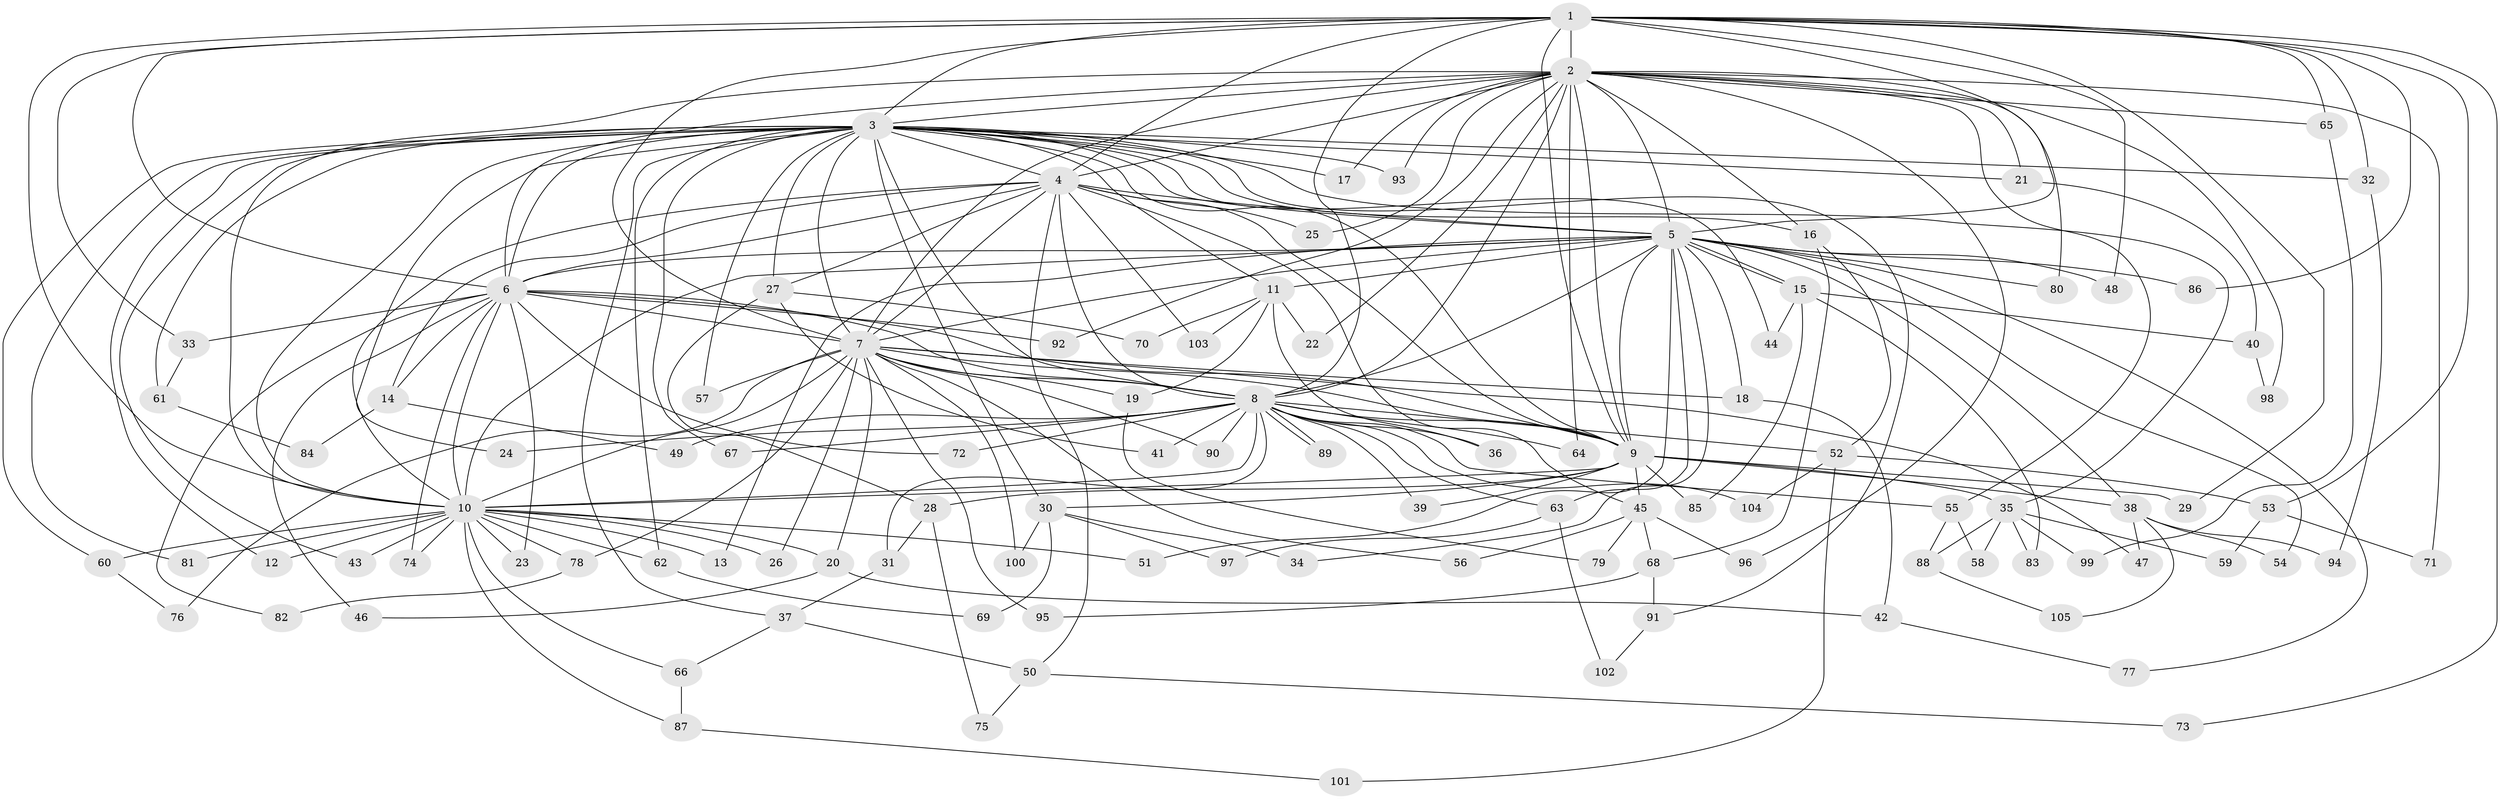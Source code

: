 // coarse degree distribution, {16: 0.023809523809523808, 17: 0.023809523809523808, 11: 0.047619047619047616, 13: 0.023809523809523808, 15: 0.023809523809523808, 18: 0.023809523809523808, 9: 0.023809523809523808, 4: 0.07142857142857142, 5: 0.14285714285714285, 10: 0.023809523809523808, 3: 0.07142857142857142, 6: 0.11904761904761904, 7: 0.047619047619047616, 2: 0.30952380952380953, 1: 0.023809523809523808}
// Generated by graph-tools (version 1.1) at 2025/49/03/04/25 22:49:17]
// undirected, 105 vertices, 235 edges
graph export_dot {
  node [color=gray90,style=filled];
  1;
  2;
  3;
  4;
  5;
  6;
  7;
  8;
  9;
  10;
  11;
  12;
  13;
  14;
  15;
  16;
  17;
  18;
  19;
  20;
  21;
  22;
  23;
  24;
  25;
  26;
  27;
  28;
  29;
  30;
  31;
  32;
  33;
  34;
  35;
  36;
  37;
  38;
  39;
  40;
  41;
  42;
  43;
  44;
  45;
  46;
  47;
  48;
  49;
  50;
  51;
  52;
  53;
  54;
  55;
  56;
  57;
  58;
  59;
  60;
  61;
  62;
  63;
  64;
  65;
  66;
  67;
  68;
  69;
  70;
  71;
  72;
  73;
  74;
  75;
  76;
  77;
  78;
  79;
  80;
  81;
  82;
  83;
  84;
  85;
  86;
  87;
  88;
  89;
  90;
  91;
  92;
  93;
  94;
  95;
  96;
  97;
  98;
  99;
  100;
  101;
  102;
  103;
  104;
  105;
  1 -- 2;
  1 -- 3;
  1 -- 4;
  1 -- 5;
  1 -- 6;
  1 -- 7;
  1 -- 8;
  1 -- 9;
  1 -- 10;
  1 -- 29;
  1 -- 32;
  1 -- 33;
  1 -- 48;
  1 -- 53;
  1 -- 65;
  1 -- 73;
  1 -- 86;
  2 -- 3;
  2 -- 4;
  2 -- 5;
  2 -- 6;
  2 -- 7;
  2 -- 8;
  2 -- 9;
  2 -- 10;
  2 -- 16;
  2 -- 17;
  2 -- 21;
  2 -- 22;
  2 -- 25;
  2 -- 55;
  2 -- 64;
  2 -- 65;
  2 -- 71;
  2 -- 80;
  2 -- 92;
  2 -- 93;
  2 -- 96;
  2 -- 98;
  3 -- 4;
  3 -- 5;
  3 -- 6;
  3 -- 7;
  3 -- 8;
  3 -- 9;
  3 -- 10;
  3 -- 11;
  3 -- 12;
  3 -- 16;
  3 -- 17;
  3 -- 21;
  3 -- 24;
  3 -- 27;
  3 -- 30;
  3 -- 32;
  3 -- 35;
  3 -- 37;
  3 -- 43;
  3 -- 44;
  3 -- 57;
  3 -- 60;
  3 -- 61;
  3 -- 62;
  3 -- 67;
  3 -- 81;
  3 -- 91;
  3 -- 93;
  4 -- 5;
  4 -- 6;
  4 -- 7;
  4 -- 8;
  4 -- 9;
  4 -- 10;
  4 -- 14;
  4 -- 25;
  4 -- 27;
  4 -- 45;
  4 -- 50;
  4 -- 103;
  5 -- 6;
  5 -- 7;
  5 -- 8;
  5 -- 9;
  5 -- 10;
  5 -- 11;
  5 -- 13;
  5 -- 15;
  5 -- 15;
  5 -- 18;
  5 -- 34;
  5 -- 38;
  5 -- 48;
  5 -- 51;
  5 -- 54;
  5 -- 63;
  5 -- 77;
  5 -- 80;
  5 -- 86;
  6 -- 7;
  6 -- 8;
  6 -- 9;
  6 -- 10;
  6 -- 14;
  6 -- 23;
  6 -- 33;
  6 -- 46;
  6 -- 72;
  6 -- 74;
  6 -- 82;
  6 -- 92;
  7 -- 8;
  7 -- 9;
  7 -- 10;
  7 -- 18;
  7 -- 19;
  7 -- 20;
  7 -- 26;
  7 -- 47;
  7 -- 56;
  7 -- 57;
  7 -- 76;
  7 -- 78;
  7 -- 90;
  7 -- 95;
  7 -- 100;
  8 -- 9;
  8 -- 10;
  8 -- 24;
  8 -- 31;
  8 -- 36;
  8 -- 39;
  8 -- 41;
  8 -- 49;
  8 -- 52;
  8 -- 55;
  8 -- 63;
  8 -- 64;
  8 -- 67;
  8 -- 72;
  8 -- 89;
  8 -- 89;
  8 -- 90;
  8 -- 104;
  9 -- 10;
  9 -- 28;
  9 -- 29;
  9 -- 30;
  9 -- 35;
  9 -- 38;
  9 -- 39;
  9 -- 45;
  9 -- 85;
  10 -- 12;
  10 -- 13;
  10 -- 20;
  10 -- 23;
  10 -- 26;
  10 -- 43;
  10 -- 51;
  10 -- 60;
  10 -- 62;
  10 -- 66;
  10 -- 74;
  10 -- 78;
  10 -- 81;
  10 -- 87;
  11 -- 19;
  11 -- 22;
  11 -- 36;
  11 -- 70;
  11 -- 103;
  14 -- 49;
  14 -- 84;
  15 -- 40;
  15 -- 44;
  15 -- 83;
  15 -- 85;
  16 -- 52;
  16 -- 68;
  18 -- 42;
  19 -- 79;
  20 -- 42;
  20 -- 46;
  21 -- 40;
  27 -- 28;
  27 -- 41;
  27 -- 70;
  28 -- 31;
  28 -- 75;
  30 -- 34;
  30 -- 69;
  30 -- 97;
  30 -- 100;
  31 -- 37;
  32 -- 94;
  33 -- 61;
  35 -- 58;
  35 -- 59;
  35 -- 83;
  35 -- 88;
  35 -- 99;
  37 -- 50;
  37 -- 66;
  38 -- 47;
  38 -- 54;
  38 -- 94;
  38 -- 105;
  40 -- 98;
  42 -- 77;
  45 -- 56;
  45 -- 68;
  45 -- 79;
  45 -- 96;
  50 -- 73;
  50 -- 75;
  52 -- 53;
  52 -- 101;
  52 -- 104;
  53 -- 59;
  53 -- 71;
  55 -- 58;
  55 -- 88;
  60 -- 76;
  61 -- 84;
  62 -- 69;
  63 -- 97;
  63 -- 102;
  65 -- 99;
  66 -- 87;
  68 -- 91;
  68 -- 95;
  78 -- 82;
  87 -- 101;
  88 -- 105;
  91 -- 102;
}
